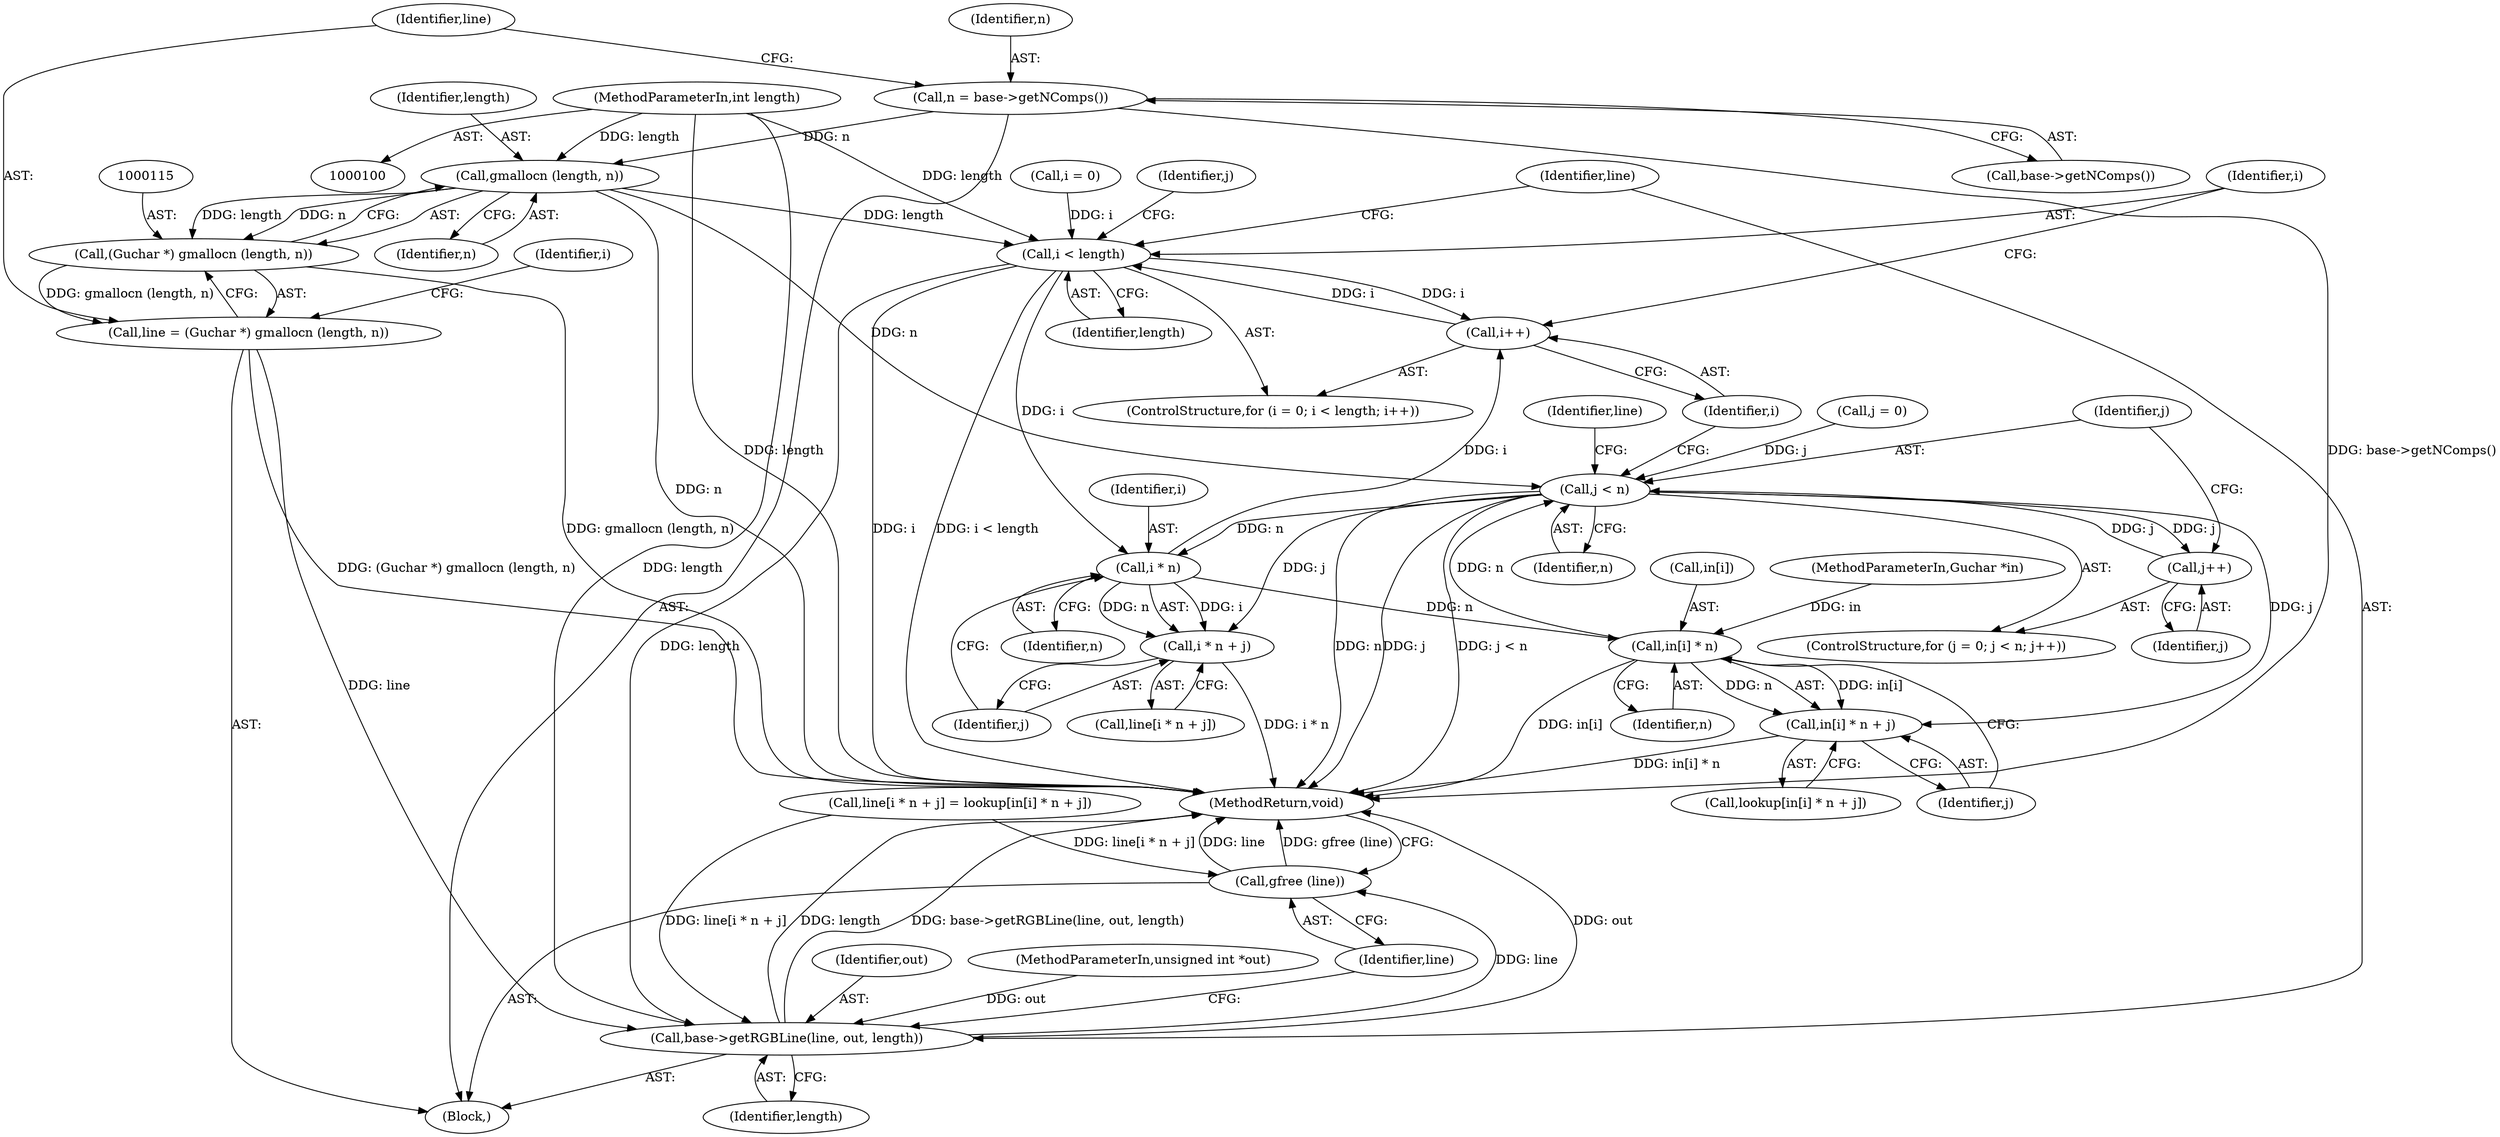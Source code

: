 digraph "0_poppler_7b2d314a61fd0e12f47c62996cb49ec0d1ba747a_6@API" {
"1000116" [label="(Call,gmallocn (length, n))"];
"1000103" [label="(MethodParameterIn,int length)"];
"1000109" [label="(Call,n = base->getNComps())"];
"1000114" [label="(Call,(Guchar *) gmallocn (length, n))"];
"1000112" [label="(Call,line = (Guchar *) gmallocn (length, n))"];
"1000154" [label="(Call,base->getRGBLine(line, out, length))"];
"1000158" [label="(Call,gfree (line))"];
"1000123" [label="(Call,i < length)"];
"1000126" [label="(Call,i++)"];
"1000141" [label="(Call,i * n)"];
"1000140" [label="(Call,i * n + j)"];
"1000148" [label="(Call,in[i] * n)"];
"1000132" [label="(Call,j < n)"];
"1000135" [label="(Call,j++)"];
"1000147" [label="(Call,in[i] * n + j)"];
"1000154" [label="(Call,base->getRGBLine(line, out, length))"];
"1000128" [label="(ControlStructure,for (j = 0; j < n; j++))"];
"1000135" [label="(Call,j++)"];
"1000142" [label="(Identifier,i)"];
"1000148" [label="(Call,in[i] * n)"];
"1000101" [label="(MethodParameterIn,Guchar *in)"];
"1000138" [label="(Call,line[i * n + j])"];
"1000110" [label="(Identifier,n)"];
"1000112" [label="(Call,line = (Guchar *) gmallocn (length, n))"];
"1000117" [label="(Identifier,length)"];
"1000119" [label="(ControlStructure,for (i = 0; i < length; i++))"];
"1000149" [label="(Call,in[i])"];
"1000109" [label="(Call,n = base->getNComps())"];
"1000155" [label="(Identifier,line)"];
"1000113" [label="(Identifier,line)"];
"1000120" [label="(Call,i = 0)"];
"1000139" [label="(Identifier,line)"];
"1000152" [label="(Identifier,n)"];
"1000159" [label="(Identifier,line)"];
"1000140" [label="(Call,i * n + j)"];
"1000145" [label="(Call,lookup[in[i] * n + j])"];
"1000125" [label="(Identifier,length)"];
"1000104" [label="(Block,)"];
"1000144" [label="(Identifier,j)"];
"1000153" [label="(Identifier,j)"];
"1000143" [label="(Identifier,n)"];
"1000116" [label="(Call,gmallocn (length, n))"];
"1000160" [label="(MethodReturn,void)"];
"1000137" [label="(Call,line[i * n + j] = lookup[in[i] * n + j])"];
"1000132" [label="(Call,j < n)"];
"1000118" [label="(Identifier,n)"];
"1000127" [label="(Identifier,i)"];
"1000141" [label="(Call,i * n)"];
"1000121" [label="(Identifier,i)"];
"1000114" [label="(Call,(Guchar *) gmallocn (length, n))"];
"1000156" [label="(Identifier,out)"];
"1000123" [label="(Call,i < length)"];
"1000158" [label="(Call,gfree (line))"];
"1000133" [label="(Identifier,j)"];
"1000103" [label="(MethodParameterIn,int length)"];
"1000130" [label="(Identifier,j)"];
"1000124" [label="(Identifier,i)"];
"1000126" [label="(Call,i++)"];
"1000147" [label="(Call,in[i] * n + j)"];
"1000157" [label="(Identifier,length)"];
"1000102" [label="(MethodParameterIn,unsigned int *out)"];
"1000134" [label="(Identifier,n)"];
"1000129" [label="(Call,j = 0)"];
"1000136" [label="(Identifier,j)"];
"1000111" [label="(Call,base->getNComps())"];
"1000116" -> "1000114"  [label="AST: "];
"1000116" -> "1000118"  [label="CFG: "];
"1000117" -> "1000116"  [label="AST: "];
"1000118" -> "1000116"  [label="AST: "];
"1000114" -> "1000116"  [label="CFG: "];
"1000116" -> "1000160"  [label="DDG: n"];
"1000116" -> "1000114"  [label="DDG: length"];
"1000116" -> "1000114"  [label="DDG: n"];
"1000103" -> "1000116"  [label="DDG: length"];
"1000109" -> "1000116"  [label="DDG: n"];
"1000116" -> "1000123"  [label="DDG: length"];
"1000116" -> "1000132"  [label="DDG: n"];
"1000103" -> "1000100"  [label="AST: "];
"1000103" -> "1000160"  [label="DDG: length"];
"1000103" -> "1000123"  [label="DDG: length"];
"1000103" -> "1000154"  [label="DDG: length"];
"1000109" -> "1000104"  [label="AST: "];
"1000109" -> "1000111"  [label="CFG: "];
"1000110" -> "1000109"  [label="AST: "];
"1000111" -> "1000109"  [label="AST: "];
"1000113" -> "1000109"  [label="CFG: "];
"1000109" -> "1000160"  [label="DDG: base->getNComps()"];
"1000114" -> "1000112"  [label="AST: "];
"1000115" -> "1000114"  [label="AST: "];
"1000112" -> "1000114"  [label="CFG: "];
"1000114" -> "1000160"  [label="DDG: gmallocn (length, n)"];
"1000114" -> "1000112"  [label="DDG: gmallocn (length, n)"];
"1000112" -> "1000104"  [label="AST: "];
"1000113" -> "1000112"  [label="AST: "];
"1000121" -> "1000112"  [label="CFG: "];
"1000112" -> "1000160"  [label="DDG: (Guchar *) gmallocn (length, n)"];
"1000112" -> "1000154"  [label="DDG: line"];
"1000154" -> "1000104"  [label="AST: "];
"1000154" -> "1000157"  [label="CFG: "];
"1000155" -> "1000154"  [label="AST: "];
"1000156" -> "1000154"  [label="AST: "];
"1000157" -> "1000154"  [label="AST: "];
"1000159" -> "1000154"  [label="CFG: "];
"1000154" -> "1000160"  [label="DDG: length"];
"1000154" -> "1000160"  [label="DDG: base->getRGBLine(line, out, length)"];
"1000154" -> "1000160"  [label="DDG: out"];
"1000137" -> "1000154"  [label="DDG: line[i * n + j]"];
"1000102" -> "1000154"  [label="DDG: out"];
"1000123" -> "1000154"  [label="DDG: length"];
"1000154" -> "1000158"  [label="DDG: line"];
"1000158" -> "1000104"  [label="AST: "];
"1000158" -> "1000159"  [label="CFG: "];
"1000159" -> "1000158"  [label="AST: "];
"1000160" -> "1000158"  [label="CFG: "];
"1000158" -> "1000160"  [label="DDG: line"];
"1000158" -> "1000160"  [label="DDG: gfree (line)"];
"1000137" -> "1000158"  [label="DDG: line[i * n + j]"];
"1000123" -> "1000119"  [label="AST: "];
"1000123" -> "1000125"  [label="CFG: "];
"1000124" -> "1000123"  [label="AST: "];
"1000125" -> "1000123"  [label="AST: "];
"1000130" -> "1000123"  [label="CFG: "];
"1000155" -> "1000123"  [label="CFG: "];
"1000123" -> "1000160"  [label="DDG: i"];
"1000123" -> "1000160"  [label="DDG: i < length"];
"1000120" -> "1000123"  [label="DDG: i"];
"1000126" -> "1000123"  [label="DDG: i"];
"1000123" -> "1000126"  [label="DDG: i"];
"1000123" -> "1000141"  [label="DDG: i"];
"1000126" -> "1000119"  [label="AST: "];
"1000126" -> "1000127"  [label="CFG: "];
"1000127" -> "1000126"  [label="AST: "];
"1000124" -> "1000126"  [label="CFG: "];
"1000141" -> "1000126"  [label="DDG: i"];
"1000141" -> "1000140"  [label="AST: "];
"1000141" -> "1000143"  [label="CFG: "];
"1000142" -> "1000141"  [label="AST: "];
"1000143" -> "1000141"  [label="AST: "];
"1000144" -> "1000141"  [label="CFG: "];
"1000141" -> "1000140"  [label="DDG: i"];
"1000141" -> "1000140"  [label="DDG: n"];
"1000132" -> "1000141"  [label="DDG: n"];
"1000141" -> "1000148"  [label="DDG: n"];
"1000140" -> "1000138"  [label="AST: "];
"1000140" -> "1000144"  [label="CFG: "];
"1000144" -> "1000140"  [label="AST: "];
"1000138" -> "1000140"  [label="CFG: "];
"1000140" -> "1000160"  [label="DDG: i * n"];
"1000132" -> "1000140"  [label="DDG: j"];
"1000148" -> "1000147"  [label="AST: "];
"1000148" -> "1000152"  [label="CFG: "];
"1000149" -> "1000148"  [label="AST: "];
"1000152" -> "1000148"  [label="AST: "];
"1000153" -> "1000148"  [label="CFG: "];
"1000148" -> "1000160"  [label="DDG: in[i]"];
"1000148" -> "1000132"  [label="DDG: n"];
"1000148" -> "1000147"  [label="DDG: in[i]"];
"1000148" -> "1000147"  [label="DDG: n"];
"1000101" -> "1000148"  [label="DDG: in"];
"1000132" -> "1000128"  [label="AST: "];
"1000132" -> "1000134"  [label="CFG: "];
"1000133" -> "1000132"  [label="AST: "];
"1000134" -> "1000132"  [label="AST: "];
"1000139" -> "1000132"  [label="CFG: "];
"1000127" -> "1000132"  [label="CFG: "];
"1000132" -> "1000160"  [label="DDG: j < n"];
"1000132" -> "1000160"  [label="DDG: n"];
"1000132" -> "1000160"  [label="DDG: j"];
"1000129" -> "1000132"  [label="DDG: j"];
"1000135" -> "1000132"  [label="DDG: j"];
"1000132" -> "1000135"  [label="DDG: j"];
"1000132" -> "1000147"  [label="DDG: j"];
"1000135" -> "1000128"  [label="AST: "];
"1000135" -> "1000136"  [label="CFG: "];
"1000136" -> "1000135"  [label="AST: "];
"1000133" -> "1000135"  [label="CFG: "];
"1000147" -> "1000145"  [label="AST: "];
"1000147" -> "1000153"  [label="CFG: "];
"1000153" -> "1000147"  [label="AST: "];
"1000145" -> "1000147"  [label="CFG: "];
"1000147" -> "1000160"  [label="DDG: in[i] * n"];
}

